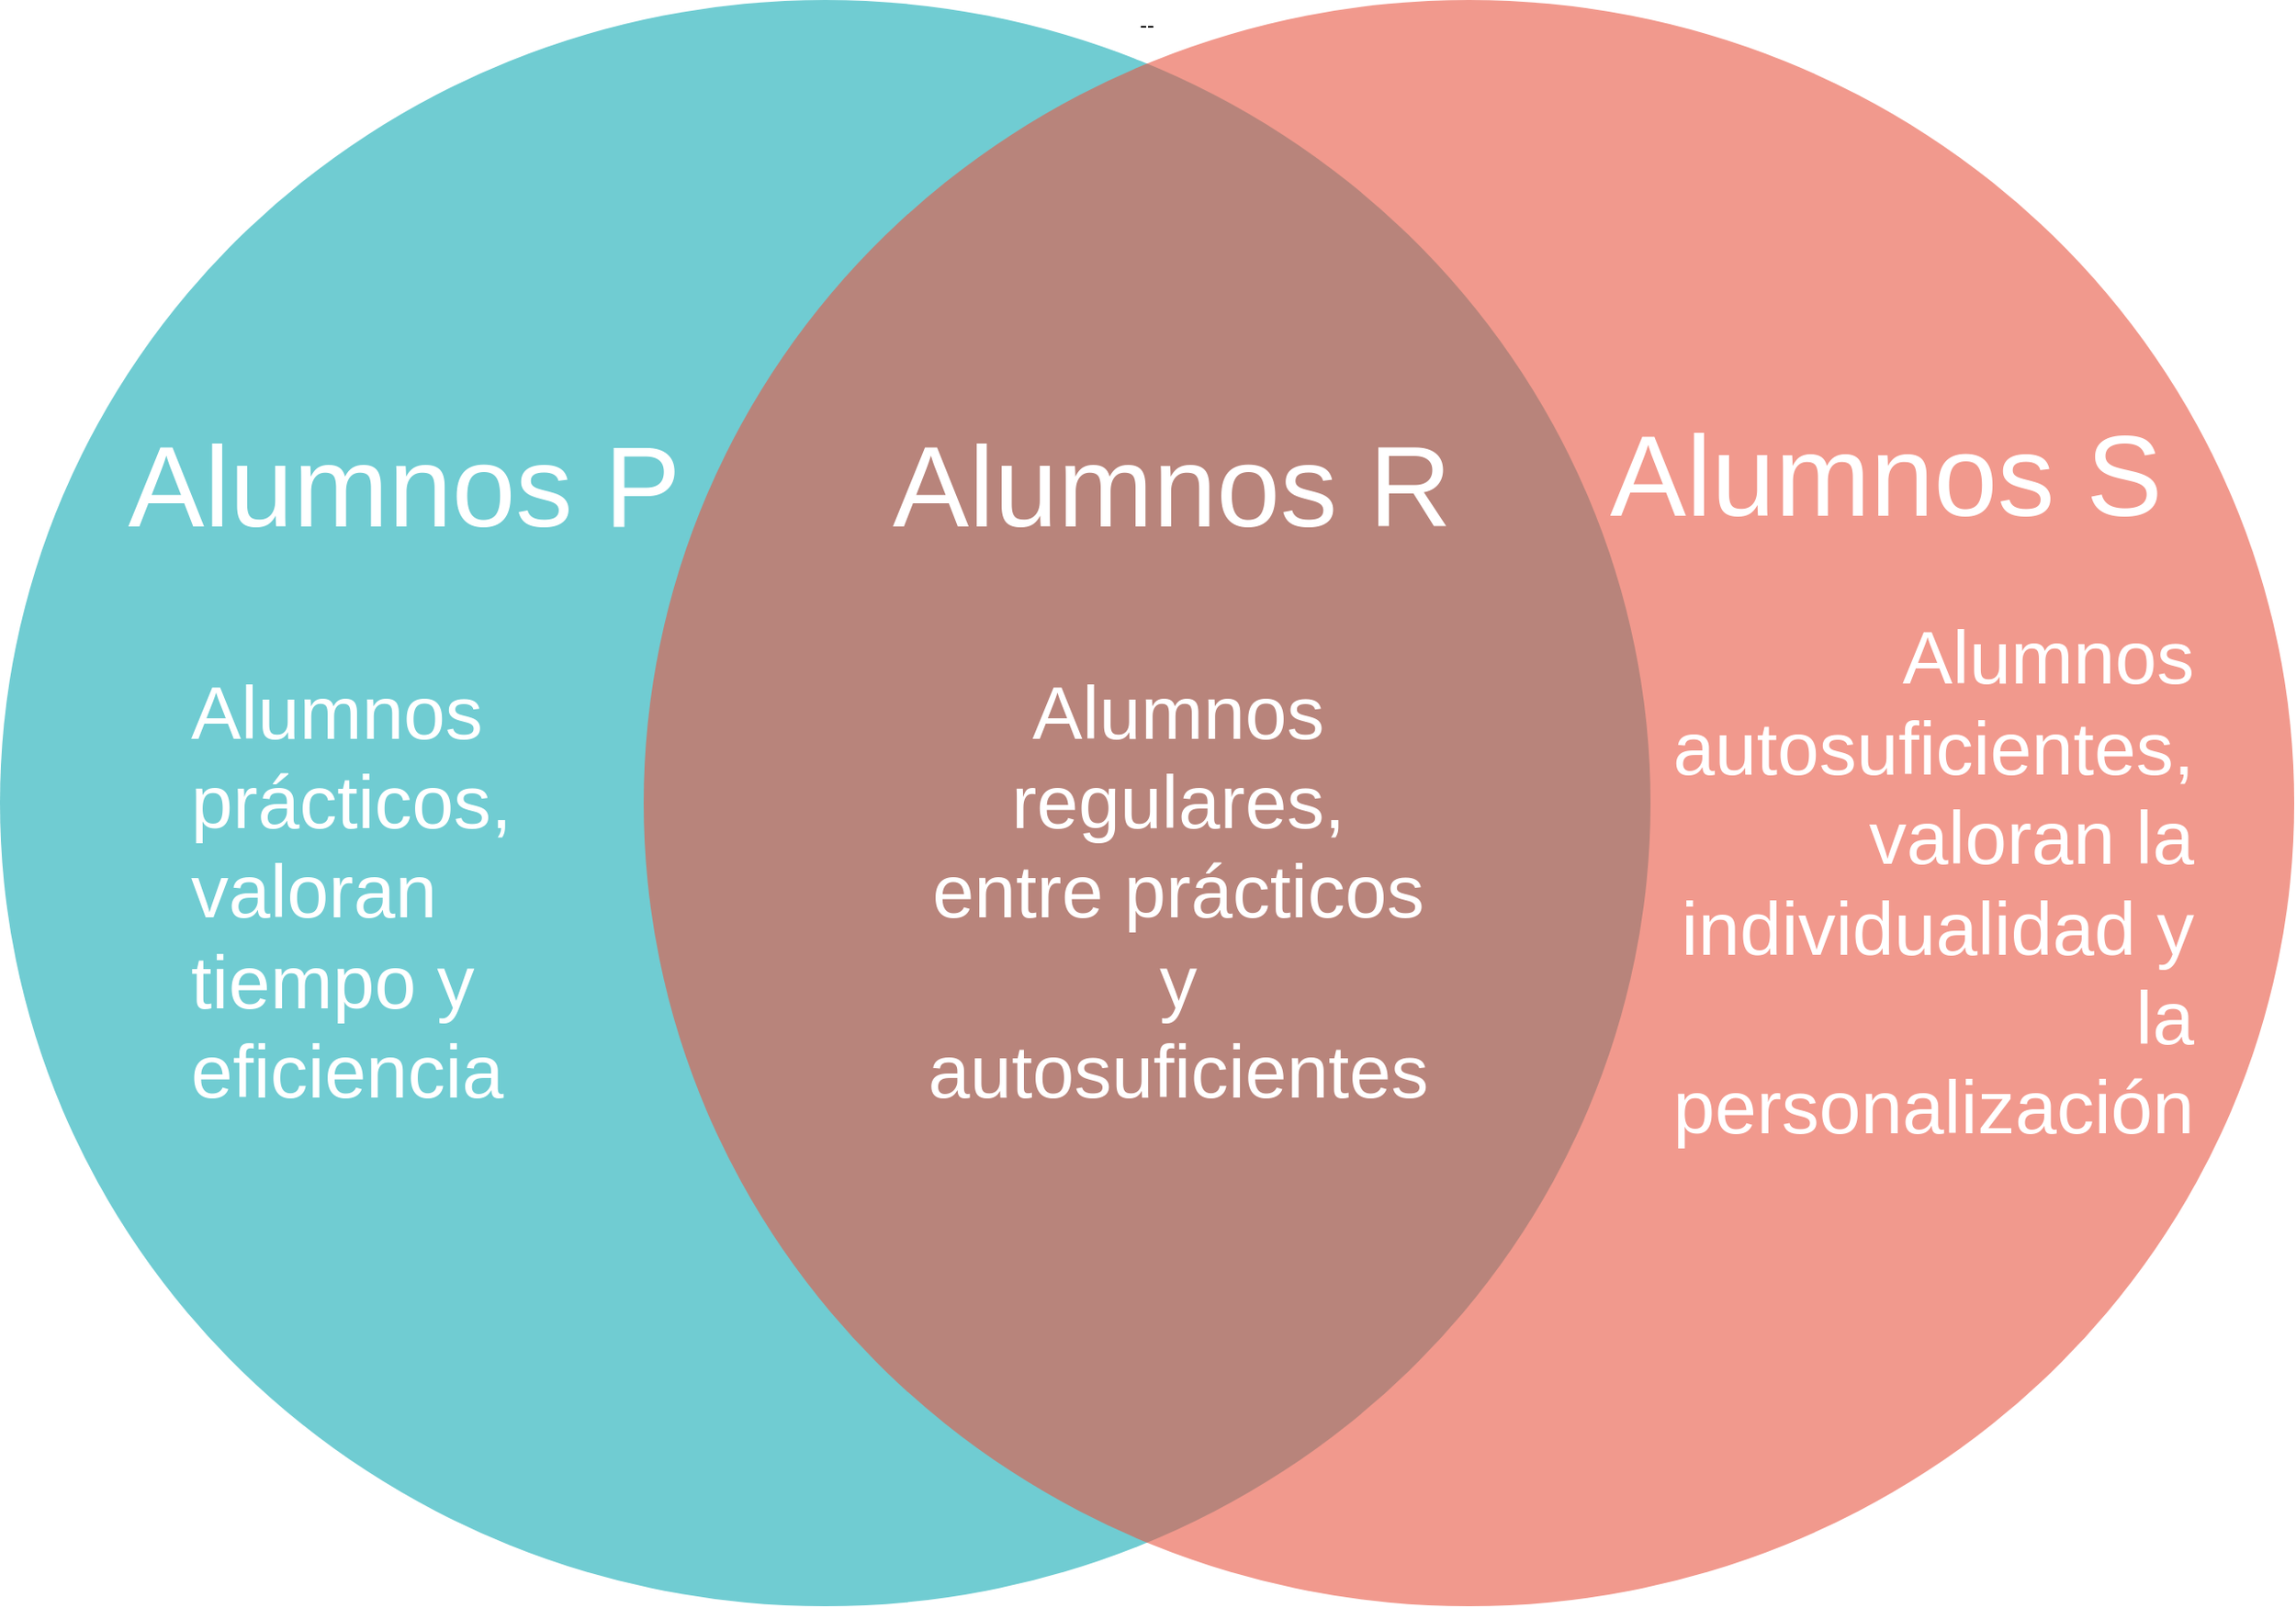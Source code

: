 <mxfile version="17.2.4" type="device"><diagram id="3228e29e-7158-1315-38df-8450db1d8a1d" name="Page-1"><mxGraphModel dx="1955" dy="1838" grid="1" gridSize="10" guides="1" tooltips="1" connect="1" arrows="1" fold="1" page="1" pageScale="1" pageWidth="1600" pageHeight="1200" background="none" math="0" shadow="0"><root><mxCell id="0"/><mxCell id="1" parent="0"/><mxCell id="21536" value="Tradition" style="text;fontSize=24;align=center;verticalAlign=middle;html=1;fontColor=#FFFFFF;" parent="1" vertex="1"><mxGeometry x="499.5" y="558.5" width="190" height="70" as="geometry"/></mxCell><mxCell id="gFZKm8WHTpJ4NAVQItf5-21541" value="--" style="group" parent="1" vertex="1" connectable="0"><mxGeometry x="170" y="160" width="1285" height="900" as="geometry"/></mxCell><mxCell id="21532" value="" style="ellipse;fillColor=#12AAB5;opacity=60;strokeColor=none;html=1;fontColor=#FFFFFF;" parent="gFZKm8WHTpJ4NAVQItf5-21541" vertex="1"><mxGeometry width="924.46" height="900" as="geometry"/></mxCell><mxCell id="21533" value="" style="ellipse;fillColor=#e85642;opacity=60;strokeColor=none;html=1;fontColor=#FFFFFF;" parent="gFZKm8WHTpJ4NAVQItf5-21541" vertex="1"><mxGeometry x="360.54" width="924.46" height="900" as="geometry"/></mxCell><mxCell id="21534" value="Alumnos P" style="text;fontSize=64;align=center;verticalAlign=middle;html=1;fontColor=#FFFFFF;" parent="gFZKm8WHTpJ4NAVQItf5-21541" vertex="1"><mxGeometry x="50.005" y="210" width="351.295" height="126.0" as="geometry"/></mxCell><mxCell id="21535" value="Alumnos S" style="text;fontSize=64;align=center;verticalAlign=middle;html=1;fontColor=#FFFFFF;" parent="gFZKm8WHTpJ4NAVQItf5-21541" vertex="1"><mxGeometry x="880.003" y="204" width="351.295" height="126.0" as="geometry"/></mxCell><mxCell id="gFZKm8WHTpJ4NAVQItf5-21540" value="Alumnos R" style="text;fontSize=64;align=center;verticalAlign=middle;html=1;fontColor=#FFFFFF;" parent="gFZKm8WHTpJ4NAVQItf5-21541" vertex="1"><mxGeometry x="480.003" y="210" width="351.295" height="126.0" as="geometry"/></mxCell><mxCell id="gFZKm8WHTpJ4NAVQItf5-21542" value="&lt;p style=&quot;line-height: 120% ; font-size: 42px&quot; align=&quot;left&quot;&gt;&lt;font style=&quot;font-size: 42px&quot;&gt;Alumnos prácticos, valoran tiempo y eficiencia&lt;br&gt;&lt;/font&gt;&lt;/p&gt;" style="text;html=1;strokeColor=none;fillColor=none;align=center;verticalAlign=middle;whiteSpace=wrap;rounded=0;fontSize=64;fontColor=#FFFFFF;" parent="gFZKm8WHTpJ4NAVQItf5-21541" vertex="1"><mxGeometry x="105.65" y="340" width="240" height="320" as="geometry"/></mxCell><mxCell id="gFZKm8WHTpJ4NAVQItf5-21550" value="&lt;p style=&quot;line-height: 120% ; font-size: 42px&quot; align=&quot;center&quot;&gt;&lt;font style=&quot;font-size: 42px&quot;&gt;Alumnos regulares, entre prácticos y autosuficientes&lt;br&gt;&lt;/font&gt;&lt;/p&gt;" style="text;html=1;strokeColor=none;fillColor=none;align=center;verticalAlign=middle;whiteSpace=wrap;rounded=0;fontSize=64;fontColor=#FFFFFF;" parent="gFZKm8WHTpJ4NAVQItf5-21541" vertex="1"><mxGeometry x="540" y="340" width="240" height="320" as="geometry"/></mxCell><mxCell id="gFZKm8WHTpJ4NAVQItf5-21551" value="&lt;p style=&quot;line-height: 120% ; font-size: 42px&quot;&gt;&lt;font style=&quot;font-size: 42px&quot;&gt;Alumnos autosuficientes, valoran la individualidad y la personalización&lt;br&gt;&lt;/font&gt;&lt;/p&gt;" style="text;html=1;strokeColor=none;fillColor=none;align=right;verticalAlign=middle;whiteSpace=wrap;rounded=0;fontSize=64;fontColor=#FFFFFF;" parent="gFZKm8WHTpJ4NAVQItf5-21541" vertex="1"><mxGeometry x="931.3" y="340" width="300" height="310" as="geometry"/></mxCell></root></mxGraphModel></diagram></mxfile>